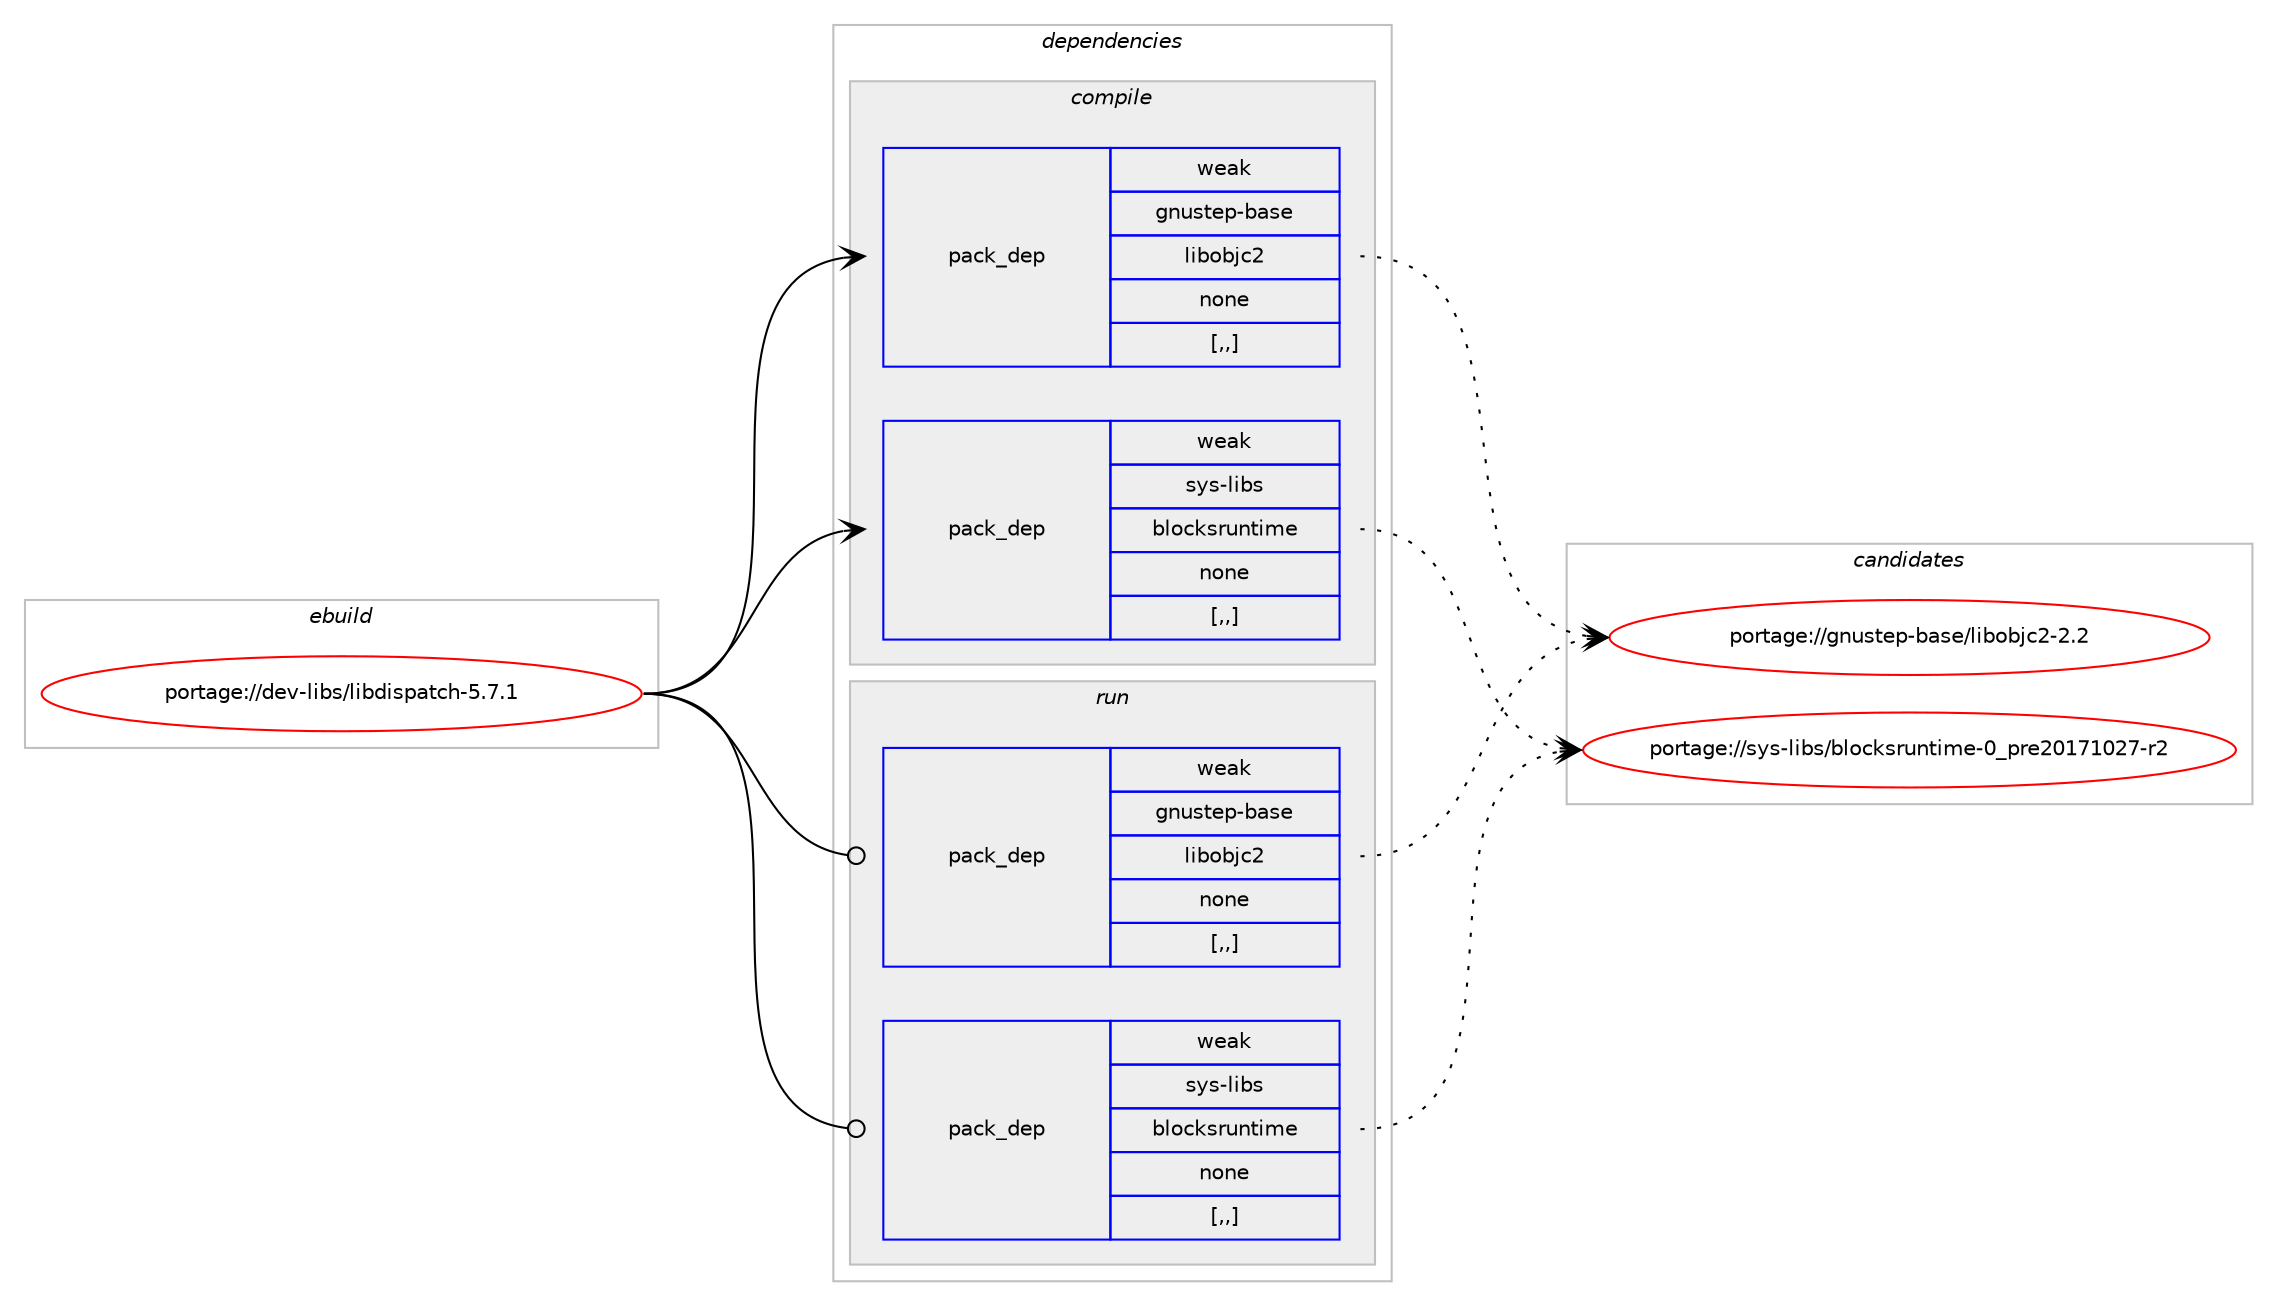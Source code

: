 digraph prolog {

# *************
# Graph options
# *************

newrank=true;
concentrate=true;
compound=true;
graph [rankdir=LR,fontname=Helvetica,fontsize=10,ranksep=1.5];#, ranksep=2.5, nodesep=0.2];
edge  [arrowhead=vee];
node  [fontname=Helvetica,fontsize=10];

# **********
# The ebuild
# **********

subgraph cluster_leftcol {
color=gray;
rank=same;
label=<<i>ebuild</i>>;
id [label="portage://dev-libs/libdispatch-5.7.1", color=red, width=4, href="../dev-libs/libdispatch-5.7.1.svg"];
}

# ****************
# The dependencies
# ****************

subgraph cluster_midcol {
color=gray;
label=<<i>dependencies</i>>;
subgraph cluster_compile {
fillcolor="#eeeeee";
style=filled;
label=<<i>compile</i>>;
subgraph pack79784 {
dependency106888 [label=<<TABLE BORDER="0" CELLBORDER="1" CELLSPACING="0" CELLPADDING="4" WIDTH="220"><TR><TD ROWSPAN="6" CELLPADDING="30">pack_dep</TD></TR><TR><TD WIDTH="110">weak</TD></TR><TR><TD>gnustep-base</TD></TR><TR><TD>libobjc2</TD></TR><TR><TD>none</TD></TR><TR><TD>[,,]</TD></TR></TABLE>>, shape=none, color=blue];
}
id:e -> dependency106888:w [weight=20,style="solid",arrowhead="vee"];
subgraph pack79785 {
dependency106889 [label=<<TABLE BORDER="0" CELLBORDER="1" CELLSPACING="0" CELLPADDING="4" WIDTH="220"><TR><TD ROWSPAN="6" CELLPADDING="30">pack_dep</TD></TR><TR><TD WIDTH="110">weak</TD></TR><TR><TD>sys-libs</TD></TR><TR><TD>blocksruntime</TD></TR><TR><TD>none</TD></TR><TR><TD>[,,]</TD></TR></TABLE>>, shape=none, color=blue];
}
id:e -> dependency106889:w [weight=20,style="solid",arrowhead="vee"];
}
subgraph cluster_compileandrun {
fillcolor="#eeeeee";
style=filled;
label=<<i>compile and run</i>>;
}
subgraph cluster_run {
fillcolor="#eeeeee";
style=filled;
label=<<i>run</i>>;
subgraph pack79786 {
dependency106890 [label=<<TABLE BORDER="0" CELLBORDER="1" CELLSPACING="0" CELLPADDING="4" WIDTH="220"><TR><TD ROWSPAN="6" CELLPADDING="30">pack_dep</TD></TR><TR><TD WIDTH="110">weak</TD></TR><TR><TD>gnustep-base</TD></TR><TR><TD>libobjc2</TD></TR><TR><TD>none</TD></TR><TR><TD>[,,]</TD></TR></TABLE>>, shape=none, color=blue];
}
id:e -> dependency106890:w [weight=20,style="solid",arrowhead="odot"];
subgraph pack79787 {
dependency106891 [label=<<TABLE BORDER="0" CELLBORDER="1" CELLSPACING="0" CELLPADDING="4" WIDTH="220"><TR><TD ROWSPAN="6" CELLPADDING="30">pack_dep</TD></TR><TR><TD WIDTH="110">weak</TD></TR><TR><TD>sys-libs</TD></TR><TR><TD>blocksruntime</TD></TR><TR><TD>none</TD></TR><TR><TD>[,,]</TD></TR></TABLE>>, shape=none, color=blue];
}
id:e -> dependency106891:w [weight=20,style="solid",arrowhead="odot"];
}
}

# **************
# The candidates
# **************

subgraph cluster_choices {
rank=same;
color=gray;
label=<<i>candidates</i>>;

subgraph choice79784 {
color=black;
nodesep=1;
choice103110117115116101112459897115101471081059811198106995045504650 [label="portage://gnustep-base/libobjc2-2.2", color=red, width=4,href="../gnustep-base/libobjc2-2.2.svg"];
dependency106888:e -> choice103110117115116101112459897115101471081059811198106995045504650:w [style=dotted,weight="100"];
}
subgraph choice79785 {
color=black;
nodesep=1;
choice115121115451081059811547981081119910711511411711011610510910145489511211410150484955494850554511450 [label="portage://sys-libs/blocksruntime-0_pre20171027-r2", color=red, width=4,href="../sys-libs/blocksruntime-0_pre20171027-r2.svg"];
dependency106889:e -> choice115121115451081059811547981081119910711511411711011610510910145489511211410150484955494850554511450:w [style=dotted,weight="100"];
}
subgraph choice79786 {
color=black;
nodesep=1;
choice103110117115116101112459897115101471081059811198106995045504650 [label="portage://gnustep-base/libobjc2-2.2", color=red, width=4,href="../gnustep-base/libobjc2-2.2.svg"];
dependency106890:e -> choice103110117115116101112459897115101471081059811198106995045504650:w [style=dotted,weight="100"];
}
subgraph choice79787 {
color=black;
nodesep=1;
choice115121115451081059811547981081119910711511411711011610510910145489511211410150484955494850554511450 [label="portage://sys-libs/blocksruntime-0_pre20171027-r2", color=red, width=4,href="../sys-libs/blocksruntime-0_pre20171027-r2.svg"];
dependency106891:e -> choice115121115451081059811547981081119910711511411711011610510910145489511211410150484955494850554511450:w [style=dotted,weight="100"];
}
}

}
